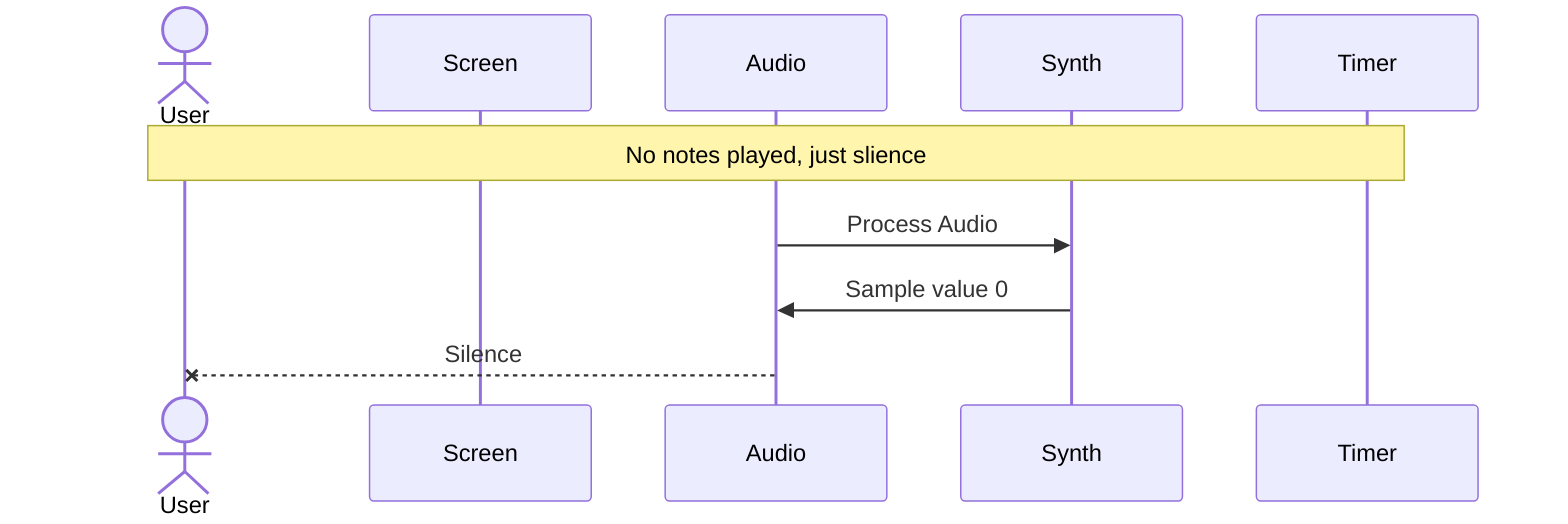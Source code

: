 sequenceDiagram
    actor User
    participant Screen
    participant Audio
    participant Synth
    participant Timer

    Note over User, Timer: No notes played, just slience
    Audio ->> Synth:Process Audio
    Synth ->> Audio: Sample value 0 
    Audio --x User: Silence